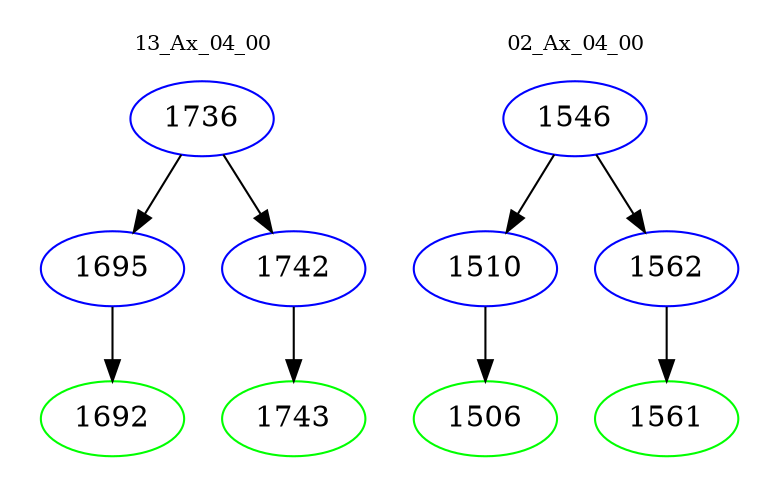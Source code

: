 digraph{
subgraph cluster_0 {
color = white
label = "13_Ax_04_00";
fontsize=10;
T0_1736 [label="1736", color="blue"]
T0_1736 -> T0_1695 [color="black"]
T0_1695 [label="1695", color="blue"]
T0_1695 -> T0_1692 [color="black"]
T0_1692 [label="1692", color="green"]
T0_1736 -> T0_1742 [color="black"]
T0_1742 [label="1742", color="blue"]
T0_1742 -> T0_1743 [color="black"]
T0_1743 [label="1743", color="green"]
}
subgraph cluster_1 {
color = white
label = "02_Ax_04_00";
fontsize=10;
T1_1546 [label="1546", color="blue"]
T1_1546 -> T1_1510 [color="black"]
T1_1510 [label="1510", color="blue"]
T1_1510 -> T1_1506 [color="black"]
T1_1506 [label="1506", color="green"]
T1_1546 -> T1_1562 [color="black"]
T1_1562 [label="1562", color="blue"]
T1_1562 -> T1_1561 [color="black"]
T1_1561 [label="1561", color="green"]
}
}
